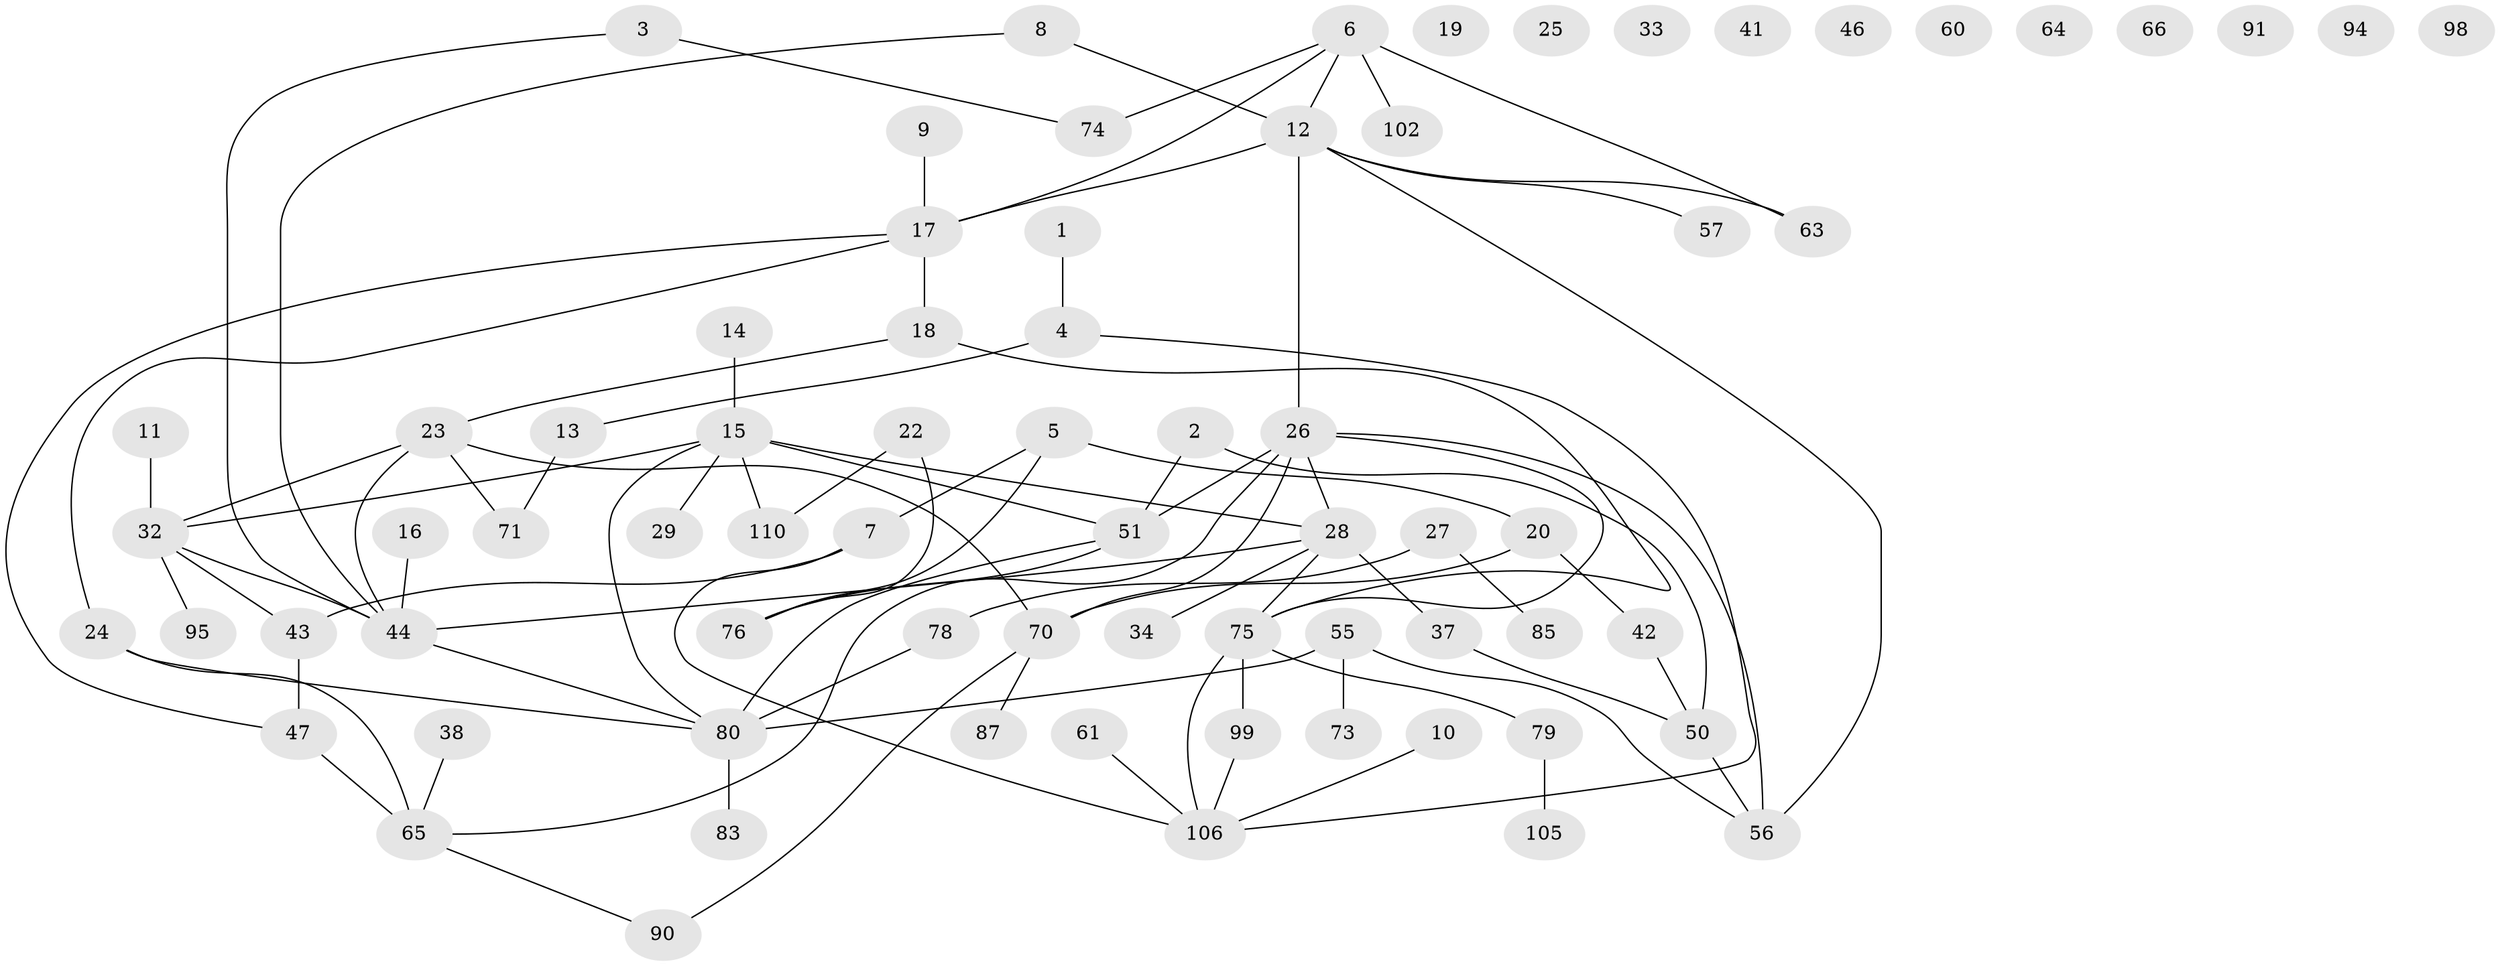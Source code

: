 // original degree distribution, {2: 0.2727272727272727, 4: 0.15454545454545454, 1: 0.21818181818181817, 3: 0.17272727272727273, 0: 0.1, 6: 0.01818181818181818, 5: 0.03636363636363636, 8: 0.01818181818181818, 7: 0.00909090909090909}
// Generated by graph-tools (version 1.1) at 2025/41/03/06/25 10:41:22]
// undirected, 72 vertices, 89 edges
graph export_dot {
graph [start="1"]
  node [color=gray90,style=filled];
  1 [super="+69"];
  2;
  3;
  4 [super="+45"];
  5 [super="+59"];
  6 [super="+35"];
  7;
  8 [super="+21"];
  9;
  10;
  11;
  12 [super="+31"];
  13;
  14;
  15 [super="+54"];
  16 [super="+52"];
  17 [super="+40"];
  18 [super="+108"];
  19;
  20;
  22 [super="+104"];
  23 [super="+30"];
  24 [super="+39"];
  25;
  26 [super="+36"];
  27 [super="+68"];
  28 [super="+48"];
  29 [super="+58"];
  32 [super="+49"];
  33;
  34 [super="+101"];
  37 [super="+89"];
  38 [super="+72"];
  41;
  42 [super="+67"];
  43 [super="+62"];
  44 [super="+88"];
  46;
  47 [super="+53"];
  50 [super="+97"];
  51 [super="+77"];
  55 [super="+96"];
  56 [super="+84"];
  57;
  60;
  61;
  63;
  64;
  65 [super="+82"];
  66;
  70 [super="+81"];
  71;
  73;
  74 [super="+109"];
  75 [super="+92"];
  76 [super="+103"];
  78 [super="+100"];
  79;
  80 [super="+93"];
  83 [super="+86"];
  85;
  87;
  90;
  91;
  94;
  95;
  98;
  99;
  102;
  105;
  106 [super="+107"];
  110;
  1 -- 4;
  2 -- 51;
  2 -- 50;
  3 -- 44;
  3 -- 74;
  4 -- 13;
  4 -- 106;
  5 -- 76;
  5 -- 20;
  5 -- 7;
  6 -- 63;
  6 -- 102 [weight=2];
  6 -- 74;
  6 -- 17;
  6 -- 12;
  7 -- 43;
  7 -- 106;
  8 -- 12;
  8 -- 44;
  9 -- 17;
  10 -- 106;
  11 -- 32;
  12 -- 63;
  12 -- 26;
  12 -- 17;
  12 -- 56;
  12 -- 57;
  13 -- 71;
  14 -- 15;
  15 -- 32;
  15 -- 80;
  15 -- 110;
  15 -- 28;
  15 -- 51;
  15 -- 29;
  16 -- 44;
  17 -- 18;
  17 -- 47;
  17 -- 24;
  18 -- 75;
  18 -- 23;
  20 -- 70;
  20 -- 42;
  22 -- 76;
  22 -- 110;
  23 -- 70;
  23 -- 32;
  23 -- 71;
  23 -- 44 [weight=2];
  24 -- 65;
  24 -- 80;
  26 -- 65;
  26 -- 75;
  26 -- 51;
  26 -- 56;
  26 -- 28;
  26 -- 70;
  27 -- 78;
  27 -- 85;
  28 -- 37;
  28 -- 34;
  28 -- 75;
  28 -- 44;
  32 -- 44;
  32 -- 95;
  32 -- 43;
  37 -- 50;
  38 -- 65;
  42 -- 50;
  43 -- 47;
  44 -- 80;
  47 -- 65 [weight=2];
  50 -- 56;
  51 -- 76;
  51 -- 80 [weight=2];
  55 -- 73;
  55 -- 80 [weight=2];
  55 -- 56;
  61 -- 106;
  65 -- 90;
  70 -- 87;
  70 -- 90;
  75 -- 79;
  75 -- 99;
  75 -- 106;
  78 -- 80;
  79 -- 105;
  80 -- 83;
  99 -- 106;
}
